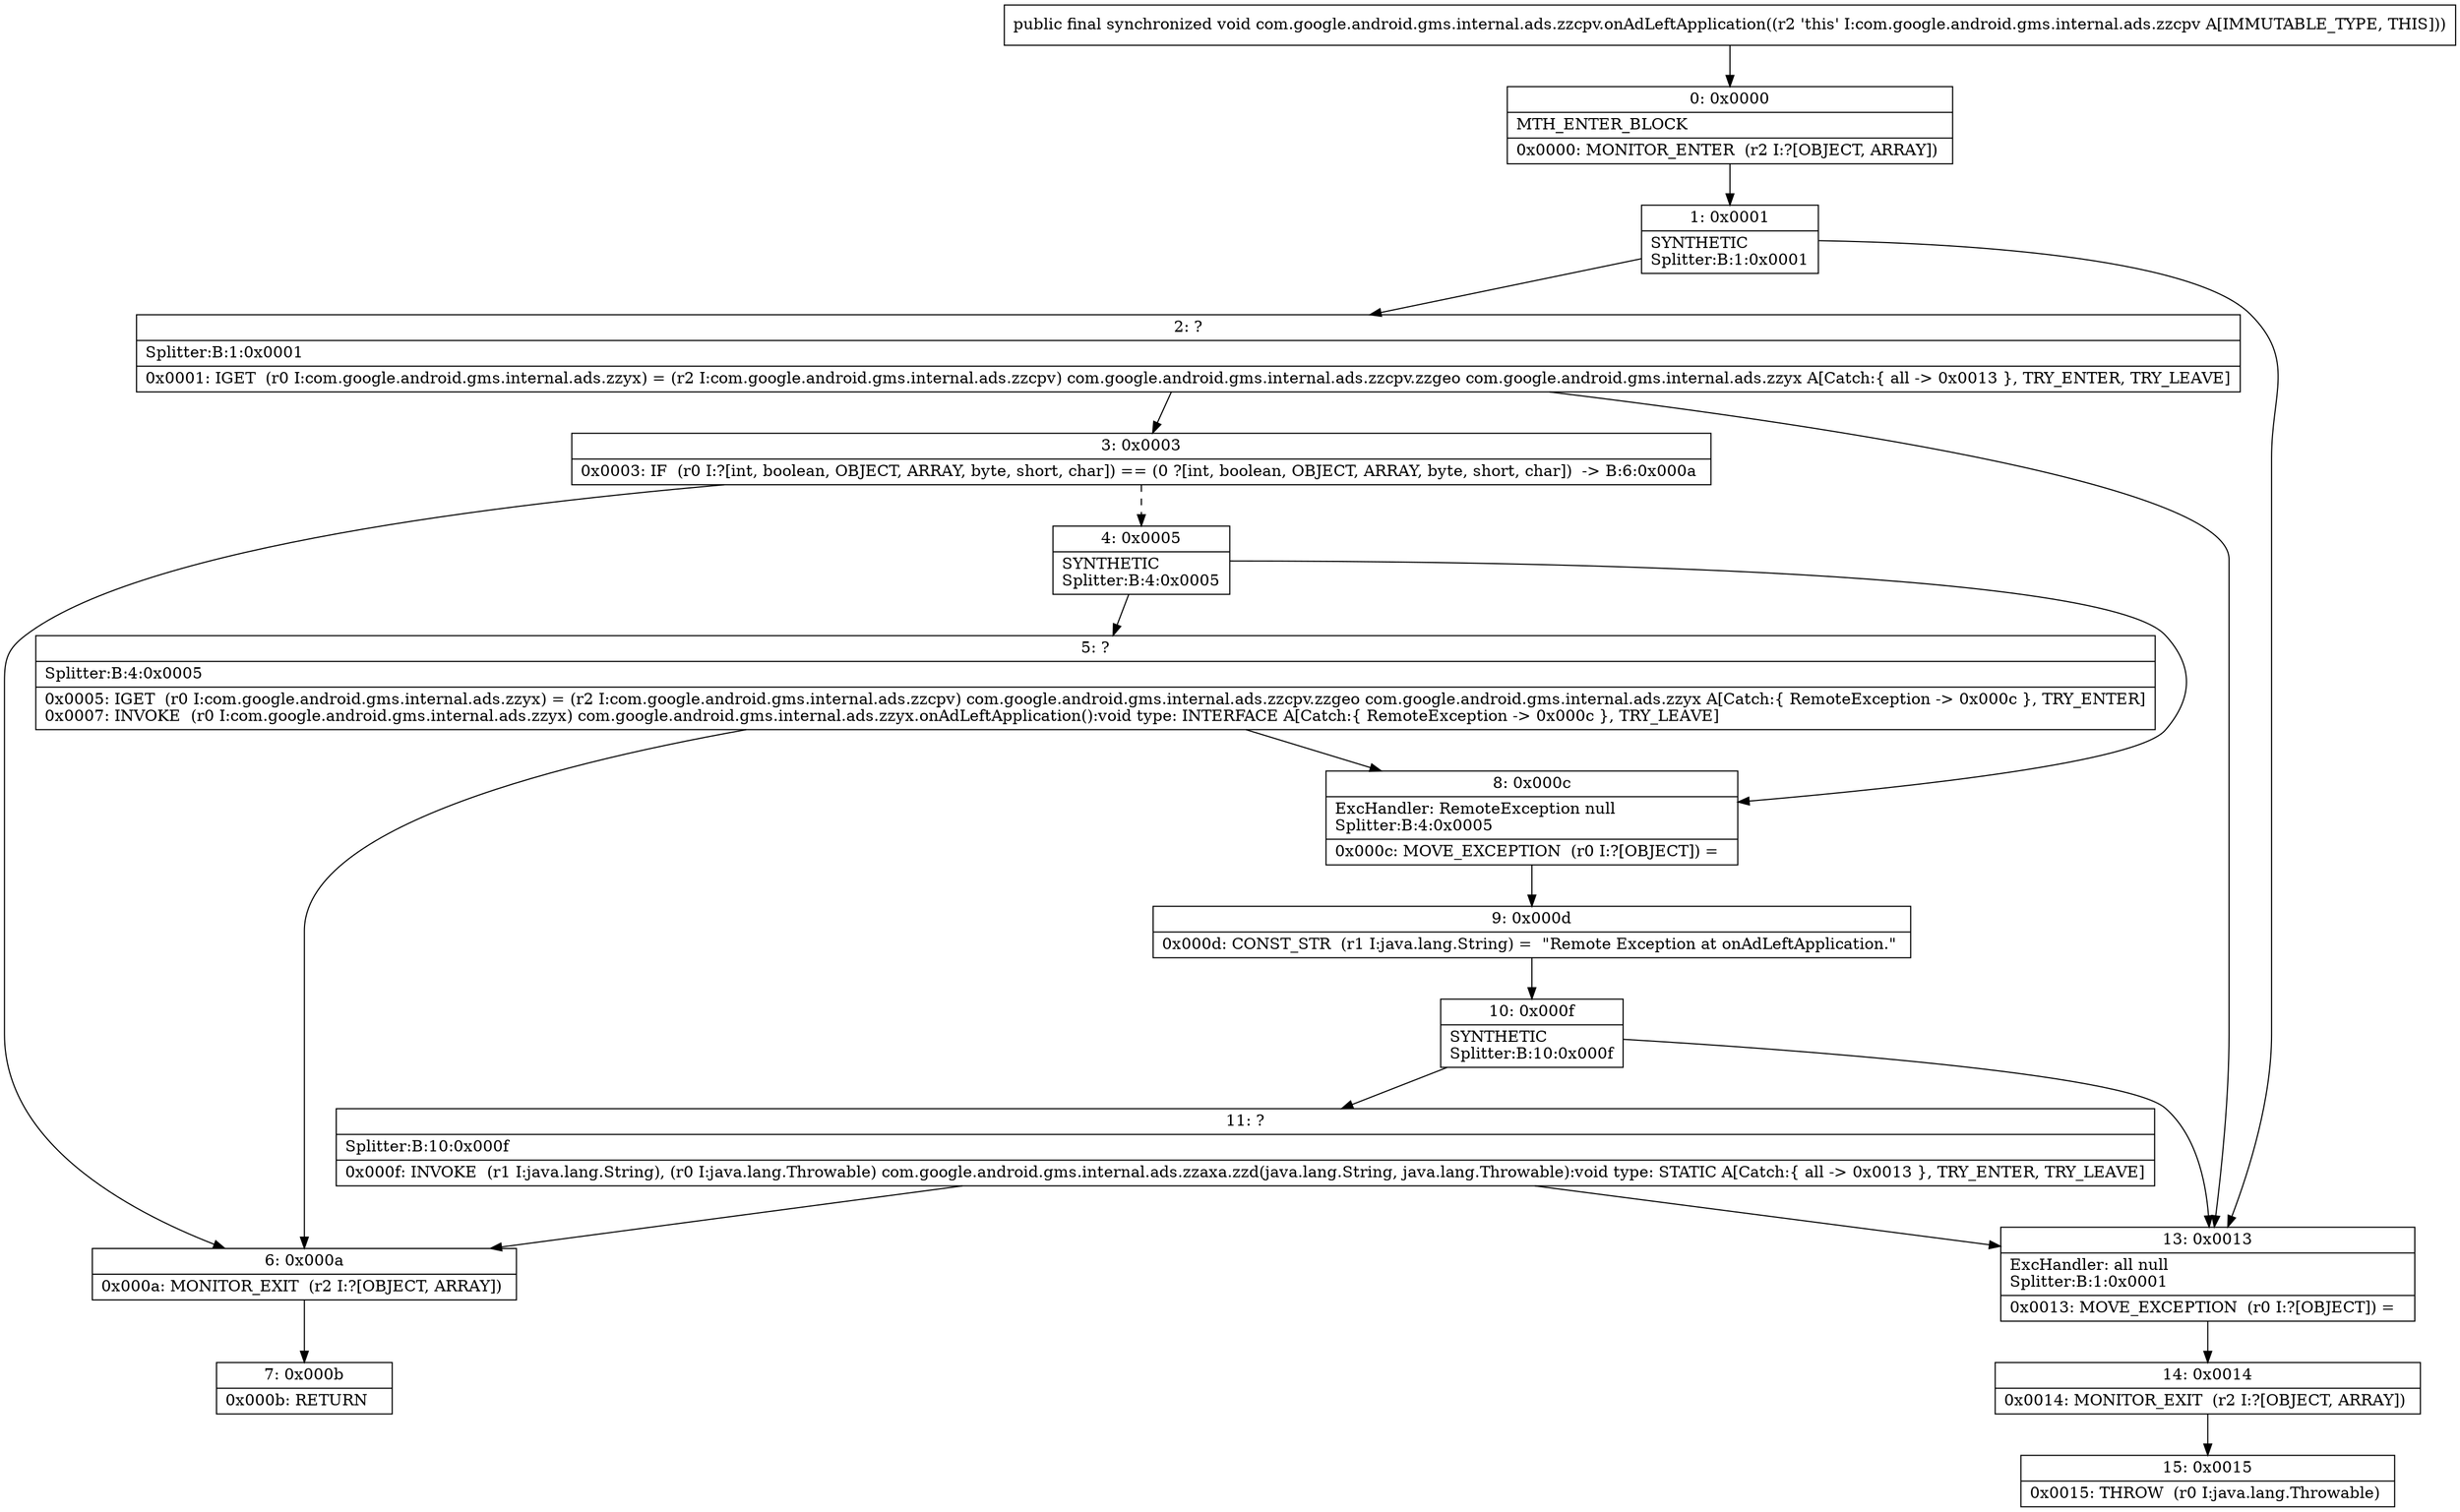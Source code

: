 digraph "CFG forcom.google.android.gms.internal.ads.zzcpv.onAdLeftApplication()V" {
Node_0 [shape=record,label="{0\:\ 0x0000|MTH_ENTER_BLOCK\l|0x0000: MONITOR_ENTER  (r2 I:?[OBJECT, ARRAY]) \l}"];
Node_1 [shape=record,label="{1\:\ 0x0001|SYNTHETIC\lSplitter:B:1:0x0001\l}"];
Node_2 [shape=record,label="{2\:\ ?|Splitter:B:1:0x0001\l|0x0001: IGET  (r0 I:com.google.android.gms.internal.ads.zzyx) = (r2 I:com.google.android.gms.internal.ads.zzcpv) com.google.android.gms.internal.ads.zzcpv.zzgeo com.google.android.gms.internal.ads.zzyx A[Catch:\{ all \-\> 0x0013 \}, TRY_ENTER, TRY_LEAVE]\l}"];
Node_3 [shape=record,label="{3\:\ 0x0003|0x0003: IF  (r0 I:?[int, boolean, OBJECT, ARRAY, byte, short, char]) == (0 ?[int, boolean, OBJECT, ARRAY, byte, short, char])  \-\> B:6:0x000a \l}"];
Node_4 [shape=record,label="{4\:\ 0x0005|SYNTHETIC\lSplitter:B:4:0x0005\l}"];
Node_5 [shape=record,label="{5\:\ ?|Splitter:B:4:0x0005\l|0x0005: IGET  (r0 I:com.google.android.gms.internal.ads.zzyx) = (r2 I:com.google.android.gms.internal.ads.zzcpv) com.google.android.gms.internal.ads.zzcpv.zzgeo com.google.android.gms.internal.ads.zzyx A[Catch:\{ RemoteException \-\> 0x000c \}, TRY_ENTER]\l0x0007: INVOKE  (r0 I:com.google.android.gms.internal.ads.zzyx) com.google.android.gms.internal.ads.zzyx.onAdLeftApplication():void type: INTERFACE A[Catch:\{ RemoteException \-\> 0x000c \}, TRY_LEAVE]\l}"];
Node_6 [shape=record,label="{6\:\ 0x000a|0x000a: MONITOR_EXIT  (r2 I:?[OBJECT, ARRAY]) \l}"];
Node_7 [shape=record,label="{7\:\ 0x000b|0x000b: RETURN   \l}"];
Node_8 [shape=record,label="{8\:\ 0x000c|ExcHandler: RemoteException null\lSplitter:B:4:0x0005\l|0x000c: MOVE_EXCEPTION  (r0 I:?[OBJECT]) =  \l}"];
Node_9 [shape=record,label="{9\:\ 0x000d|0x000d: CONST_STR  (r1 I:java.lang.String) =  \"Remote Exception at onAdLeftApplication.\" \l}"];
Node_10 [shape=record,label="{10\:\ 0x000f|SYNTHETIC\lSplitter:B:10:0x000f\l}"];
Node_11 [shape=record,label="{11\:\ ?|Splitter:B:10:0x000f\l|0x000f: INVOKE  (r1 I:java.lang.String), (r0 I:java.lang.Throwable) com.google.android.gms.internal.ads.zzaxa.zzd(java.lang.String, java.lang.Throwable):void type: STATIC A[Catch:\{ all \-\> 0x0013 \}, TRY_ENTER, TRY_LEAVE]\l}"];
Node_13 [shape=record,label="{13\:\ 0x0013|ExcHandler: all null\lSplitter:B:1:0x0001\l|0x0013: MOVE_EXCEPTION  (r0 I:?[OBJECT]) =  \l}"];
Node_14 [shape=record,label="{14\:\ 0x0014|0x0014: MONITOR_EXIT  (r2 I:?[OBJECT, ARRAY]) \l}"];
Node_15 [shape=record,label="{15\:\ 0x0015|0x0015: THROW  (r0 I:java.lang.Throwable) \l}"];
MethodNode[shape=record,label="{public final synchronized void com.google.android.gms.internal.ads.zzcpv.onAdLeftApplication((r2 'this' I:com.google.android.gms.internal.ads.zzcpv A[IMMUTABLE_TYPE, THIS])) }"];
MethodNode -> Node_0;
Node_0 -> Node_1;
Node_1 -> Node_2;
Node_1 -> Node_13;
Node_2 -> Node_3;
Node_2 -> Node_13;
Node_3 -> Node_4[style=dashed];
Node_3 -> Node_6;
Node_4 -> Node_5;
Node_4 -> Node_8;
Node_5 -> Node_6;
Node_5 -> Node_8;
Node_6 -> Node_7;
Node_8 -> Node_9;
Node_9 -> Node_10;
Node_10 -> Node_11;
Node_10 -> Node_13;
Node_11 -> Node_13;
Node_11 -> Node_6;
Node_13 -> Node_14;
Node_14 -> Node_15;
}


